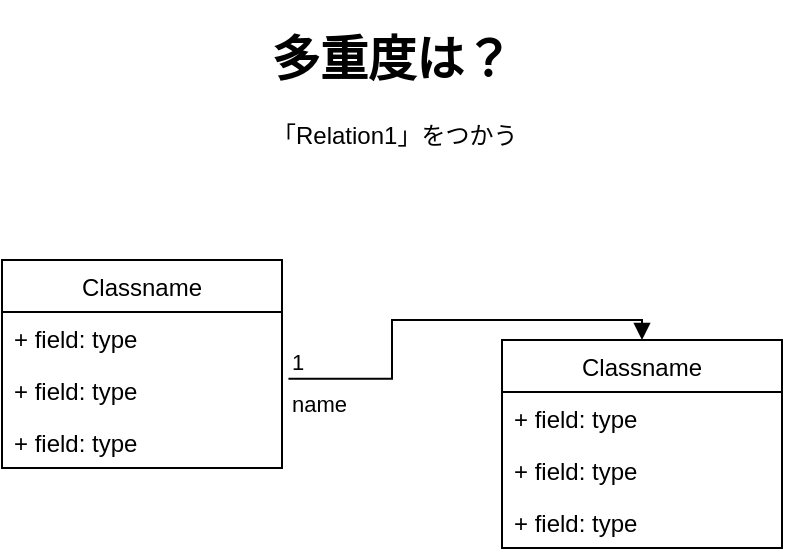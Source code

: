 <mxfile version="20.2.3" type="device"><diagram id="6n7CbRGKojEEgywqE7Cf" name="ページ1"><mxGraphModel dx="675" dy="517" grid="1" gridSize="10" guides="1" tooltips="1" connect="1" arrows="1" fold="1" page="1" pageScale="1" pageWidth="827" pageHeight="1169" math="0" shadow="0"><root><mxCell id="0"/><mxCell id="1" parent="0"/><mxCell id="VZo5np9ikOdnFQoJUJdb-1" value="Classname" style="swimlane;fontStyle=0;childLayout=stackLayout;horizontal=1;startSize=26;fillColor=none;horizontalStack=0;resizeParent=1;resizeParentMax=0;resizeLast=0;collapsible=1;marginBottom=0;" vertex="1" parent="1"><mxGeometry x="140" y="200" width="140" height="104" as="geometry"/></mxCell><mxCell id="VZo5np9ikOdnFQoJUJdb-2" value="+ field: type" style="text;strokeColor=none;fillColor=none;align=left;verticalAlign=top;spacingLeft=4;spacingRight=4;overflow=hidden;rotatable=0;points=[[0,0.5],[1,0.5]];portConstraint=eastwest;" vertex="1" parent="VZo5np9ikOdnFQoJUJdb-1"><mxGeometry y="26" width="140" height="26" as="geometry"/></mxCell><mxCell id="VZo5np9ikOdnFQoJUJdb-3" value="+ field: type" style="text;strokeColor=none;fillColor=none;align=left;verticalAlign=top;spacingLeft=4;spacingRight=4;overflow=hidden;rotatable=0;points=[[0,0.5],[1,0.5]];portConstraint=eastwest;" vertex="1" parent="VZo5np9ikOdnFQoJUJdb-1"><mxGeometry y="52" width="140" height="26" as="geometry"/></mxCell><mxCell id="VZo5np9ikOdnFQoJUJdb-4" value="+ field: type" style="text;strokeColor=none;fillColor=none;align=left;verticalAlign=top;spacingLeft=4;spacingRight=4;overflow=hidden;rotatable=0;points=[[0,0.5],[1,0.5]];portConstraint=eastwest;" vertex="1" parent="VZo5np9ikOdnFQoJUJdb-1"><mxGeometry y="78" width="140" height="26" as="geometry"/></mxCell><mxCell id="VZo5np9ikOdnFQoJUJdb-5" value="Classname" style="swimlane;fontStyle=0;childLayout=stackLayout;horizontal=1;startSize=26;fillColor=none;horizontalStack=0;resizeParent=1;resizeParentMax=0;resizeLast=0;collapsible=1;marginBottom=0;" vertex="1" parent="1"><mxGeometry x="390" y="240" width="140" height="104" as="geometry"/></mxCell><mxCell id="VZo5np9ikOdnFQoJUJdb-6" value="+ field: type" style="text;strokeColor=none;fillColor=none;align=left;verticalAlign=top;spacingLeft=4;spacingRight=4;overflow=hidden;rotatable=0;points=[[0,0.5],[1,0.5]];portConstraint=eastwest;" vertex="1" parent="VZo5np9ikOdnFQoJUJdb-5"><mxGeometry y="26" width="140" height="26" as="geometry"/></mxCell><mxCell id="VZo5np9ikOdnFQoJUJdb-7" value="+ field: type" style="text;strokeColor=none;fillColor=none;align=left;verticalAlign=top;spacingLeft=4;spacingRight=4;overflow=hidden;rotatable=0;points=[[0,0.5],[1,0.5]];portConstraint=eastwest;" vertex="1" parent="VZo5np9ikOdnFQoJUJdb-5"><mxGeometry y="52" width="140" height="26" as="geometry"/></mxCell><mxCell id="VZo5np9ikOdnFQoJUJdb-8" value="+ field: type" style="text;strokeColor=none;fillColor=none;align=left;verticalAlign=top;spacingLeft=4;spacingRight=4;overflow=hidden;rotatable=0;points=[[0,0.5],[1,0.5]];portConstraint=eastwest;" vertex="1" parent="VZo5np9ikOdnFQoJUJdb-5"><mxGeometry y="78" width="140" height="26" as="geometry"/></mxCell><mxCell id="VZo5np9ikOdnFQoJUJdb-9" value="name" style="endArrow=block;endFill=1;html=1;edgeStyle=orthogonalEdgeStyle;align=left;verticalAlign=top;rounded=0;exitX=1.023;exitY=0.283;exitDx=0;exitDy=0;exitPerimeter=0;entryX=0.5;entryY=0;entryDx=0;entryDy=0;" edge="1" parent="1" source="VZo5np9ikOdnFQoJUJdb-3" target="VZo5np9ikOdnFQoJUJdb-5"><mxGeometry x="-1" relative="1" as="geometry"><mxPoint x="270" y="360" as="sourcePoint"/><mxPoint x="430" y="360" as="targetPoint"/></mxGeometry></mxCell><mxCell id="VZo5np9ikOdnFQoJUJdb-10" value="1" style="edgeLabel;resizable=0;html=1;align=left;verticalAlign=bottom;" connectable="0" vertex="1" parent="VZo5np9ikOdnFQoJUJdb-9"><mxGeometry x="-1" relative="1" as="geometry"/></mxCell><mxCell id="VZo5np9ikOdnFQoJUJdb-11" value="&lt;h1&gt;多重度は？&lt;/h1&gt;&lt;p&gt;&lt;span style=&quot;background-color: initial;&quot;&gt;「Relation1」をつかう&lt;/span&gt;&lt;br&gt;&lt;/p&gt;" style="text;html=1;strokeColor=none;fillColor=none;spacing=5;spacingTop=-20;whiteSpace=wrap;overflow=hidden;rounded=0;" vertex="1" parent="1"><mxGeometry x="270" y="80" width="190" height="120" as="geometry"/></mxCell></root></mxGraphModel></diagram></mxfile>